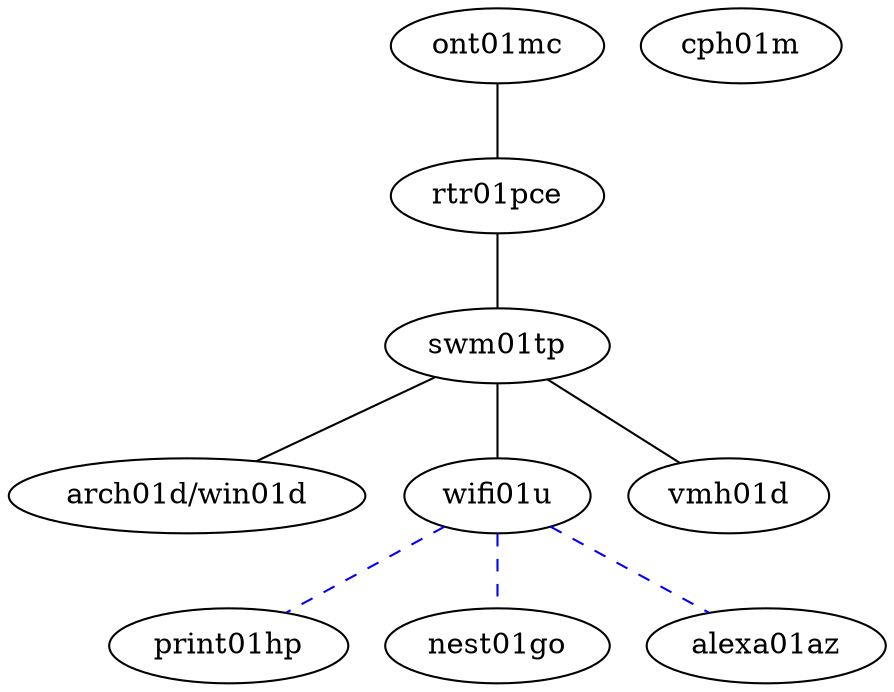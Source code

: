 graph {
  ont01mc
  rtr01pce
  swm01tp
  arch01d [label="arch01d/win01d"]
  wifi01u
  vmh01d
  print01hp
  nest01go
  alexa01az
  cph01m

  ont01mc -- rtr01pce
  rtr01pce -- swm01tp
  swm01tp -- arch01d
  swm01tp -- wifi01u
  swm01tp -- vmh01d
  wifi01u -- print01hp [style=dashed, color=blue]
  wifi01u -- nest01go [style=dashed, color=blue]
  wifi01u -- alexa01az [style=dashed, color=blue]
}